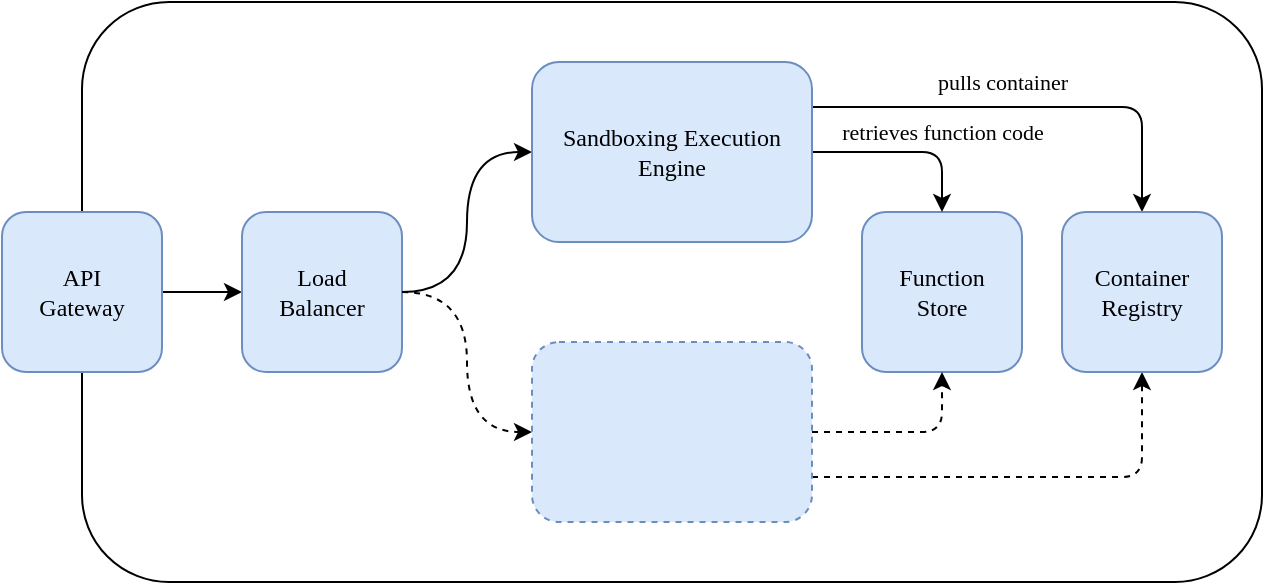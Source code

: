 <mxfile version="14.5.1" type="device"><diagram id="k58uWXT8fB6DtH82Debm" name="Page-1"><mxGraphModel dx="771" dy="466" grid="1" gridSize="10" guides="1" tooltips="1" connect="1" arrows="1" fold="1" page="1" pageScale="1" pageWidth="850" pageHeight="1100" math="0" shadow="0"><root><mxCell id="0"/><mxCell id="1" parent="0"/><mxCell id="k-COd4FPM9EjyDDE1vJO-2" value="" style="rounded=1;whiteSpace=wrap;html=1;fontFamily=Linux Biolinum O;movable=0;resizable=0;rotatable=0;deletable=0;editable=0;connectable=0;" parent="1" vertex="1"><mxGeometry x="200" y="190" width="590" height="290" as="geometry"/></mxCell><mxCell id="nHMy0Ra3rXzOD1rwKlbO-3" style="edgeStyle=orthogonalEdgeStyle;rounded=0;orthogonalLoop=1;jettySize=auto;html=1;entryX=0;entryY=0.5;entryDx=0;entryDy=0;fontFamily=Linux Biolinum O;" parent="1" source="nHMy0Ra3rXzOD1rwKlbO-1" target="nHMy0Ra3rXzOD1rwKlbO-2" edge="1"><mxGeometry relative="1" as="geometry"/></mxCell><mxCell id="nHMy0Ra3rXzOD1rwKlbO-1" value="&lt;div&gt;API&lt;/div&gt;&lt;div&gt;Gateway&lt;br&gt;&lt;/div&gt;" style="whiteSpace=wrap;html=1;aspect=fixed;fontFamily=Linux Biolinum O;rounded=1;glass=0;fillColor=#dae8fc;strokeColor=#6c8ebf;" parent="1" vertex="1"><mxGeometry x="160" y="295" width="80" height="80" as="geometry"/></mxCell><mxCell id="kVto_FSY9gnm2lWFdUT5-8" style="edgeStyle=orthogonalEdgeStyle;orthogonalLoop=1;jettySize=auto;html=1;exitX=1;exitY=0.5;exitDx=0;exitDy=0;entryX=0;entryY=0.5;entryDx=0;entryDy=0;curved=1;" parent="1" source="nHMy0Ra3rXzOD1rwKlbO-2" target="kVto_FSY9gnm2lWFdUT5-5" edge="1"><mxGeometry relative="1" as="geometry"/></mxCell><mxCell id="nHMy0Ra3rXzOD1rwKlbO-2" value="&lt;div&gt;Load&lt;/div&gt;&lt;div&gt;Balancer&lt;/div&gt;" style="whiteSpace=wrap;html=1;aspect=fixed;fontFamily=Linux Biolinum O;rounded=1;glass=0;fillColor=#dae8fc;strokeColor=#6c8ebf;" parent="1" vertex="1"><mxGeometry x="280" y="295" width="80" height="80" as="geometry"/></mxCell><mxCell id="k-COd4FPM9EjyDDE1vJO-11" value="Function&lt;br&gt;Store" style="whiteSpace=wrap;html=1;aspect=fixed;fontFamily=Linux Biolinum O;rounded=1;glass=0;sketch=0;shadow=0;fillColor=#dae8fc;strokeColor=#6c8ebf;" parent="1" vertex="1"><mxGeometry x="590" y="295" width="80" height="80" as="geometry"/></mxCell><mxCell id="SsehL3s1jMSIGuZdJ1rE-3" style="edgeStyle=orthogonalEdgeStyle;orthogonalLoop=1;jettySize=auto;html=1;exitX=1;exitY=0.5;exitDx=0;exitDy=0;entryX=0.5;entryY=0;entryDx=0;entryDy=0;rounded=1;" parent="1" source="kVto_FSY9gnm2lWFdUT5-5" target="k-COd4FPM9EjyDDE1vJO-11" edge="1"><mxGeometry relative="1" as="geometry"/></mxCell><mxCell id="SsehL3s1jMSIGuZdJ1rE-4" value="retrieves function code" style="edgeLabel;html=1;align=center;verticalAlign=middle;resizable=0;points=[];fontFamily=Linux Biolinum O;labelBackgroundColor=none;" parent="SsehL3s1jMSIGuZdJ1rE-3" vertex="1" connectable="0"><mxGeometry x="0.034" y="-1" relative="1" as="geometry"><mxPoint x="16.03" y="-11.03" as="offset"/></mxGeometry></mxCell><mxCell id="Cn8FRalxgKV8hNt4Ex1J-3" style="edgeStyle=orthogonalEdgeStyle;rounded=1;orthogonalLoop=1;jettySize=auto;html=1;exitX=1;exitY=0.25;exitDx=0;exitDy=0;entryX=0.5;entryY=0;entryDx=0;entryDy=0;" parent="1" source="kVto_FSY9gnm2lWFdUT5-5" target="Cn8FRalxgKV8hNt4Ex1J-1" edge="1"><mxGeometry relative="1" as="geometry"/></mxCell><mxCell id="kVto_FSY9gnm2lWFdUT5-5" value="&lt;span style=&quot;font-family: &amp;#34;linux biolinum o&amp;#34;&quot;&gt;Sandboxing Execution Engine&lt;br&gt;&lt;/span&gt;" style="rounded=1;whiteSpace=wrap;html=1;fillColor=#dae8fc;strokeColor=#6c8ebf;" parent="1" vertex="1"><mxGeometry x="425" y="220" width="140" height="90" as="geometry"/></mxCell><mxCell id="DYXVi48vgcsenFVhVGJR-19" style="edgeStyle=orthogonalEdgeStyle;rounded=1;orthogonalLoop=1;jettySize=auto;html=1;entryX=0.5;entryY=1;entryDx=0;entryDy=0;dashed=1;exitX=1;exitY=0.5;exitDx=0;exitDy=0;" parent="1" source="0dMsWcMvku_WJ4TlQp1x-2" target="k-COd4FPM9EjyDDE1vJO-11" edge="1"><mxGeometry relative="1" as="geometry"><mxPoint x="610" y="440" as="sourcePoint"/></mxGeometry></mxCell><mxCell id="DYXVi48vgcsenFVhVGJR-20" style="edgeStyle=orthogonalEdgeStyle;orthogonalLoop=1;jettySize=auto;html=1;entryX=0;entryY=0.5;entryDx=0;entryDy=0;dashed=1;curved=1;" parent="1" source="nHMy0Ra3rXzOD1rwKlbO-2" target="0dMsWcMvku_WJ4TlQp1x-2" edge="1"><mxGeometry relative="1" as="geometry"><mxPoint x="450" y="440" as="targetPoint"/></mxGeometry></mxCell><mxCell id="Cn8FRalxgKV8hNt4Ex1J-2" style="edgeStyle=orthogonalEdgeStyle;rounded=1;orthogonalLoop=1;jettySize=auto;html=1;exitX=1;exitY=0.75;exitDx=0;exitDy=0;entryX=0.5;entryY=1;entryDx=0;entryDy=0;dashed=1;" parent="1" source="0dMsWcMvku_WJ4TlQp1x-2" target="Cn8FRalxgKV8hNt4Ex1J-1" edge="1"><mxGeometry relative="1" as="geometry"/></mxCell><mxCell id="0dMsWcMvku_WJ4TlQp1x-2" value="" style="rounded=1;whiteSpace=wrap;html=1;fillColor=#dae8fc;strokeColor=#6c8ebf;dashed=1;" parent="1" vertex="1"><mxGeometry x="425" y="360" width="140" height="90" as="geometry"/></mxCell><mxCell id="Cn8FRalxgKV8hNt4Ex1J-1" value="Container Registry" style="whiteSpace=wrap;html=1;aspect=fixed;fontFamily=Linux Biolinum O;rounded=1;glass=0;sketch=0;shadow=0;fillColor=#dae8fc;strokeColor=#6c8ebf;" parent="1" vertex="1"><mxGeometry x="690" y="295" width="80" height="80" as="geometry"/></mxCell><mxCell id="Cn8FRalxgKV8hNt4Ex1J-4" value="pulls container" style="edgeLabel;html=1;align=center;verticalAlign=middle;resizable=0;points=[];fontFamily=Linux Biolinum O;labelBackgroundColor=none;" parent="1" vertex="1" connectable="0"><mxGeometry x="659.998" y="230.0" as="geometry"/></mxCell></root></mxGraphModel></diagram></mxfile>